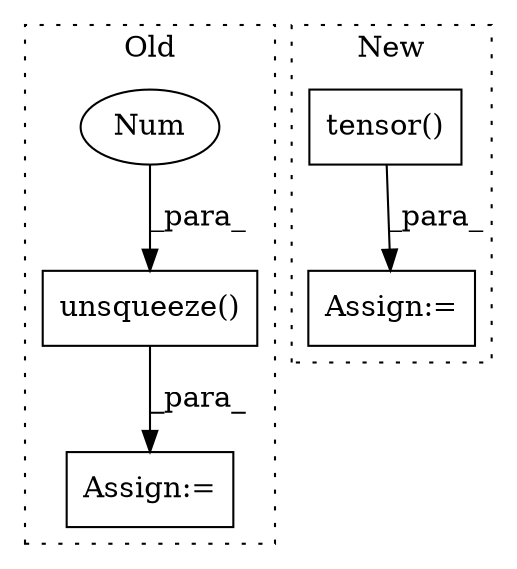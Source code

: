 digraph G {
subgraph cluster0 {
1 [label="unsqueeze()" a="75" s="1843,1918" l="74,1" shape="box"];
4 [label="Num" a="76" s="1917" l="1" shape="ellipse"];
5 [label="Assign:=" a="68" s="2295" l="3" shape="box"];
label = "Old";
style="dotted";
}
subgraph cluster1 {
2 [label="tensor()" a="75" s="1662,1725" l="13,19" shape="box"];
3 [label="Assign:=" a="68" s="2219" l="3" shape="box"];
label = "New";
style="dotted";
}
1 -> 5 [label="_para_"];
2 -> 3 [label="_para_"];
4 -> 1 [label="_para_"];
}